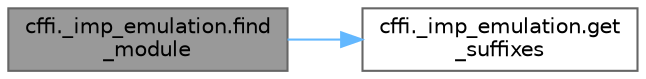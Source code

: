 digraph "cffi._imp_emulation.find_module"
{
 // LATEX_PDF_SIZE
  bgcolor="transparent";
  edge [fontname=Helvetica,fontsize=10,labelfontname=Helvetica,labelfontsize=10];
  node [fontname=Helvetica,fontsize=10,shape=box,height=0.2,width=0.4];
  rankdir="LR";
  Node1 [id="Node000001",label="cffi._imp_emulation.find\l_module",height=0.2,width=0.4,color="gray40", fillcolor="grey60", style="filled", fontcolor="black",tooltip=" "];
  Node1 -> Node2 [id="edge1_Node000001_Node000002",color="steelblue1",style="solid",tooltip=" "];
  Node2 [id="Node000002",label="cffi._imp_emulation.get\l_suffixes",height=0.2,width=0.4,color="grey40", fillcolor="white", style="filled",URL="$namespacecffi_1_1__imp__emulation.html#aaecda49a7c2e1a2059977b933daf0c47",tooltip=" "];
}
